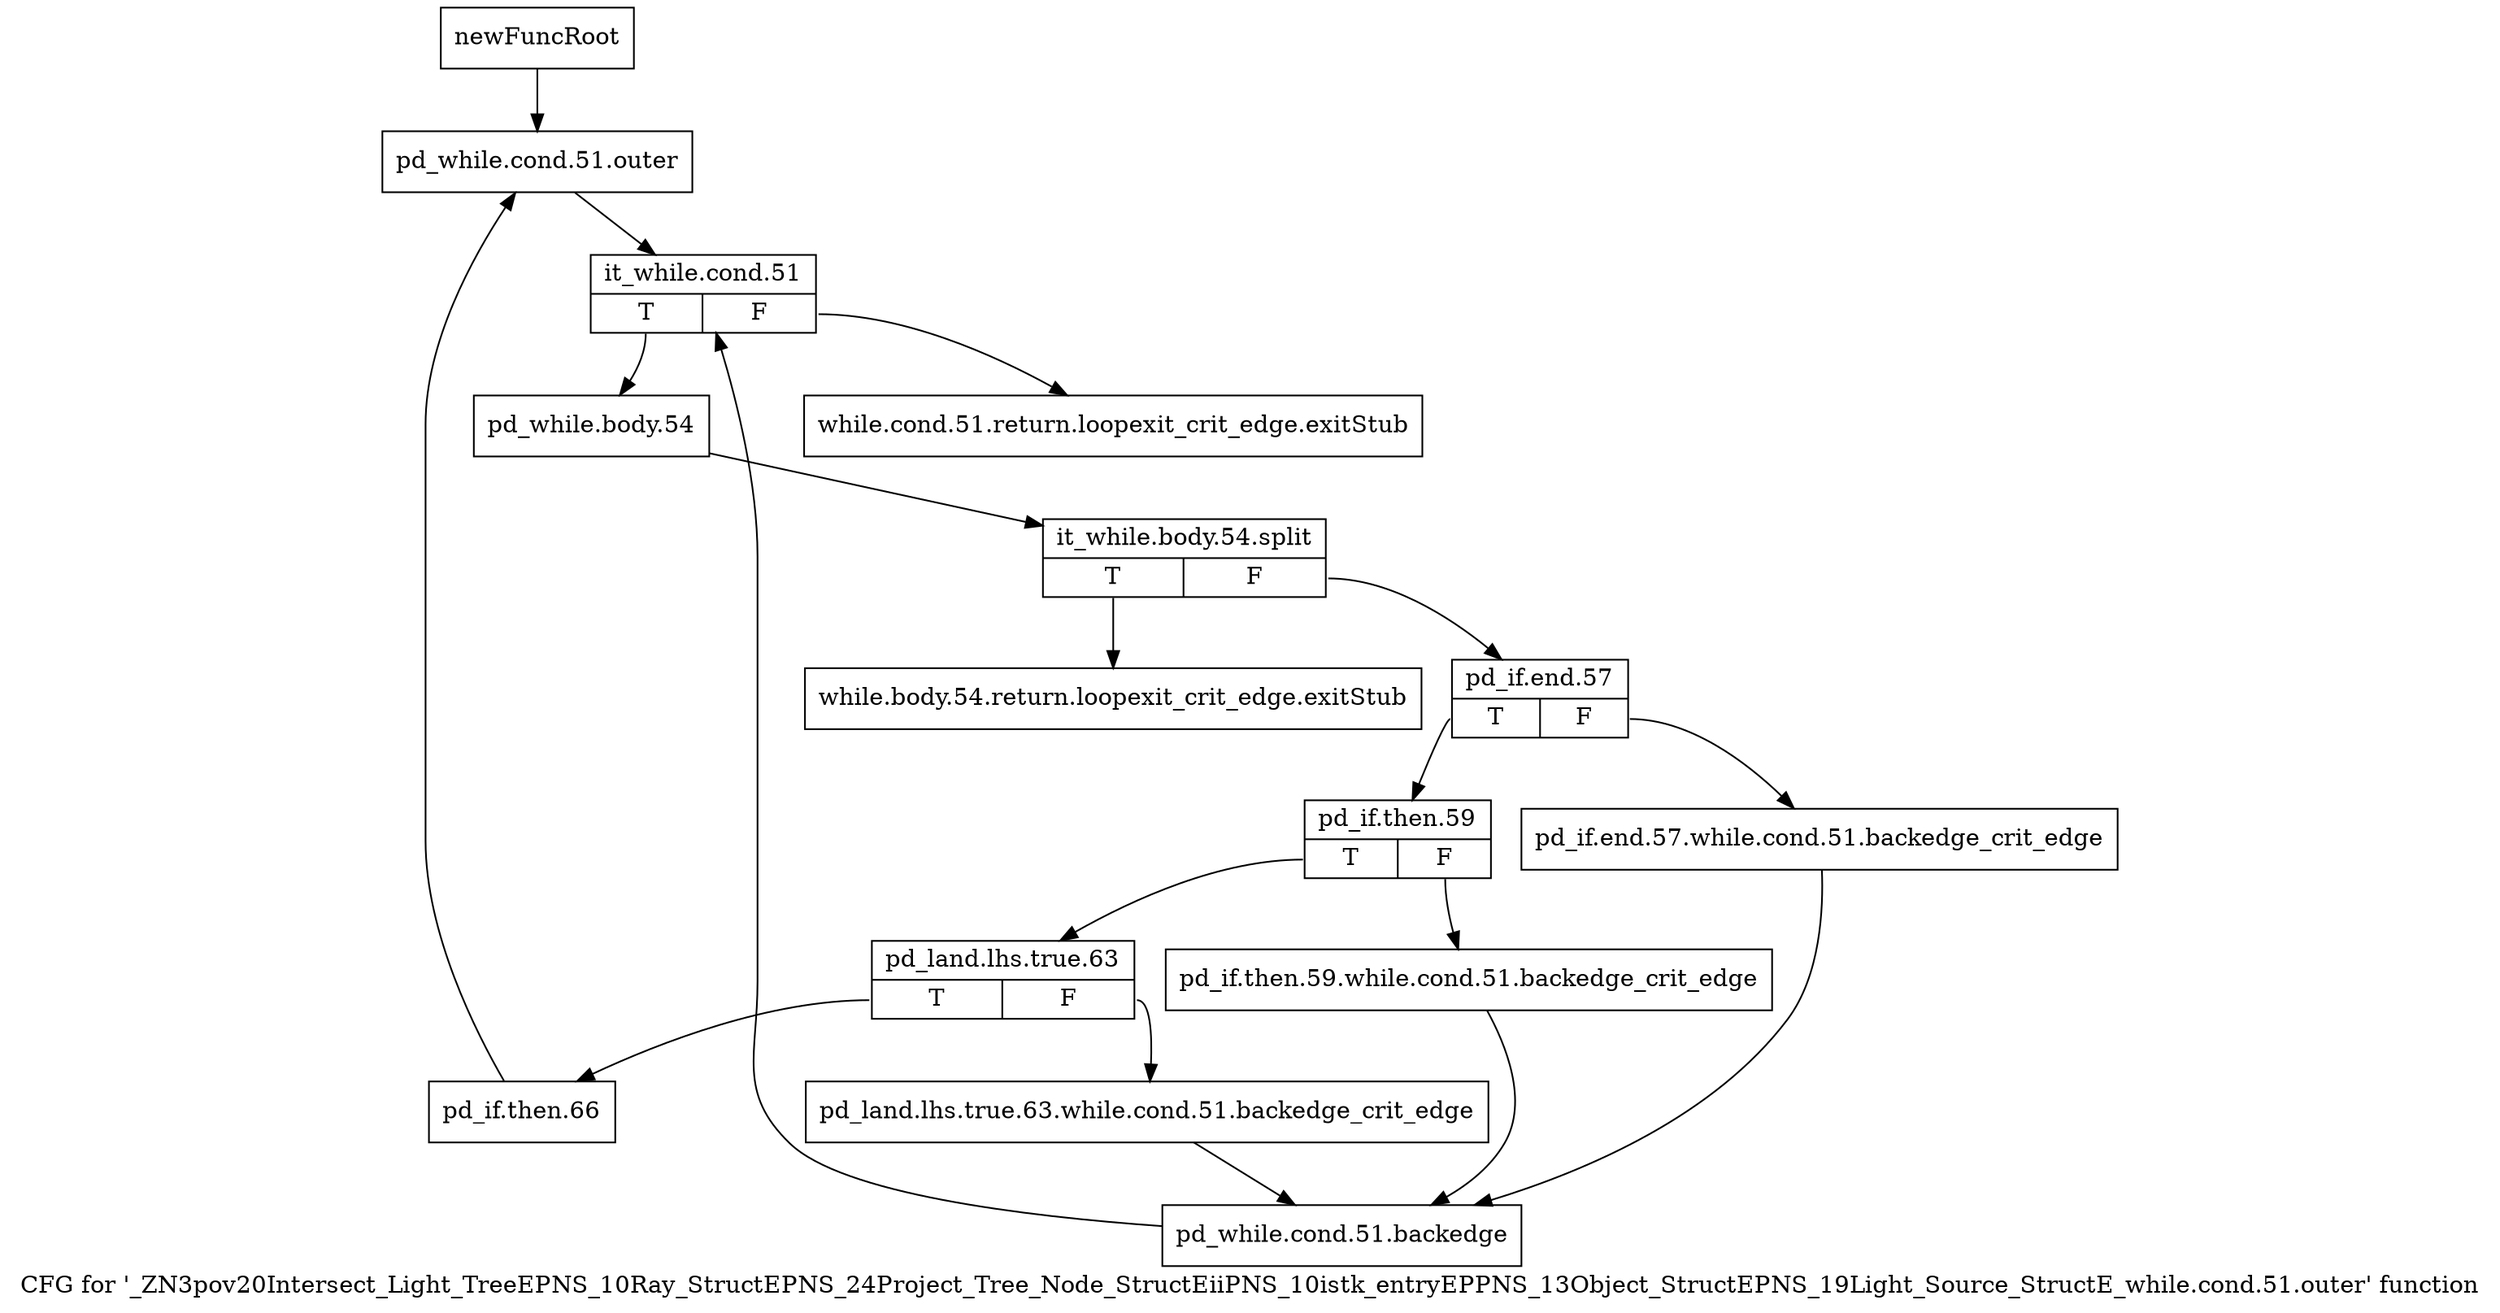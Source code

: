 digraph "CFG for '_ZN3pov20Intersect_Light_TreeEPNS_10Ray_StructEPNS_24Project_Tree_Node_StructEiiPNS_10istk_entryEPPNS_13Object_StructEPNS_19Light_Source_StructE_while.cond.51.outer' function" {
	label="CFG for '_ZN3pov20Intersect_Light_TreeEPNS_10Ray_StructEPNS_24Project_Tree_Node_StructEiiPNS_10istk_entryEPPNS_13Object_StructEPNS_19Light_Source_StructE_while.cond.51.outer' function";

	Node0x25548d0 [shape=record,label="{newFuncRoot}"];
	Node0x25548d0 -> Node0x25549c0;
	Node0x2554920 [shape=record,label="{while.cond.51.return.loopexit_crit_edge.exitStub}"];
	Node0x2554970 [shape=record,label="{while.body.54.return.loopexit_crit_edge.exitStub}"];
	Node0x25549c0 [shape=record,label="{pd_while.cond.51.outer}"];
	Node0x25549c0 -> Node0x2554a10;
	Node0x2554a10 [shape=record,label="{it_while.cond.51|{<s0>T|<s1>F}}"];
	Node0x2554a10:s0 -> Node0x2554a60;
	Node0x2554a10:s1 -> Node0x2554920;
	Node0x2554a60 [shape=record,label="{pd_while.body.54}"];
	Node0x2554a60 -> Node0x37125c0;
	Node0x37125c0 [shape=record,label="{it_while.body.54.split|{<s0>T|<s1>F}}"];
	Node0x37125c0:s0 -> Node0x2554970;
	Node0x37125c0:s1 -> Node0x2554ab0;
	Node0x2554ab0 [shape=record,label="{pd_if.end.57|{<s0>T|<s1>F}}"];
	Node0x2554ab0:s0 -> Node0x2554b50;
	Node0x2554ab0:s1 -> Node0x2554b00;
	Node0x2554b00 [shape=record,label="{pd_if.end.57.while.cond.51.backedge_crit_edge}"];
	Node0x2554b00 -> Node0x2554c90;
	Node0x2554b50 [shape=record,label="{pd_if.then.59|{<s0>T|<s1>F}}"];
	Node0x2554b50:s0 -> Node0x2554bf0;
	Node0x2554b50:s1 -> Node0x2554ba0;
	Node0x2554ba0 [shape=record,label="{pd_if.then.59.while.cond.51.backedge_crit_edge}"];
	Node0x2554ba0 -> Node0x2554c90;
	Node0x2554bf0 [shape=record,label="{pd_land.lhs.true.63|{<s0>T|<s1>F}}"];
	Node0x2554bf0:s0 -> Node0x2554ce0;
	Node0x2554bf0:s1 -> Node0x2554c40;
	Node0x2554c40 [shape=record,label="{pd_land.lhs.true.63.while.cond.51.backedge_crit_edge}"];
	Node0x2554c40 -> Node0x2554c90;
	Node0x2554c90 [shape=record,label="{pd_while.cond.51.backedge}"];
	Node0x2554c90 -> Node0x2554a10;
	Node0x2554ce0 [shape=record,label="{pd_if.then.66}"];
	Node0x2554ce0 -> Node0x25549c0;
}
